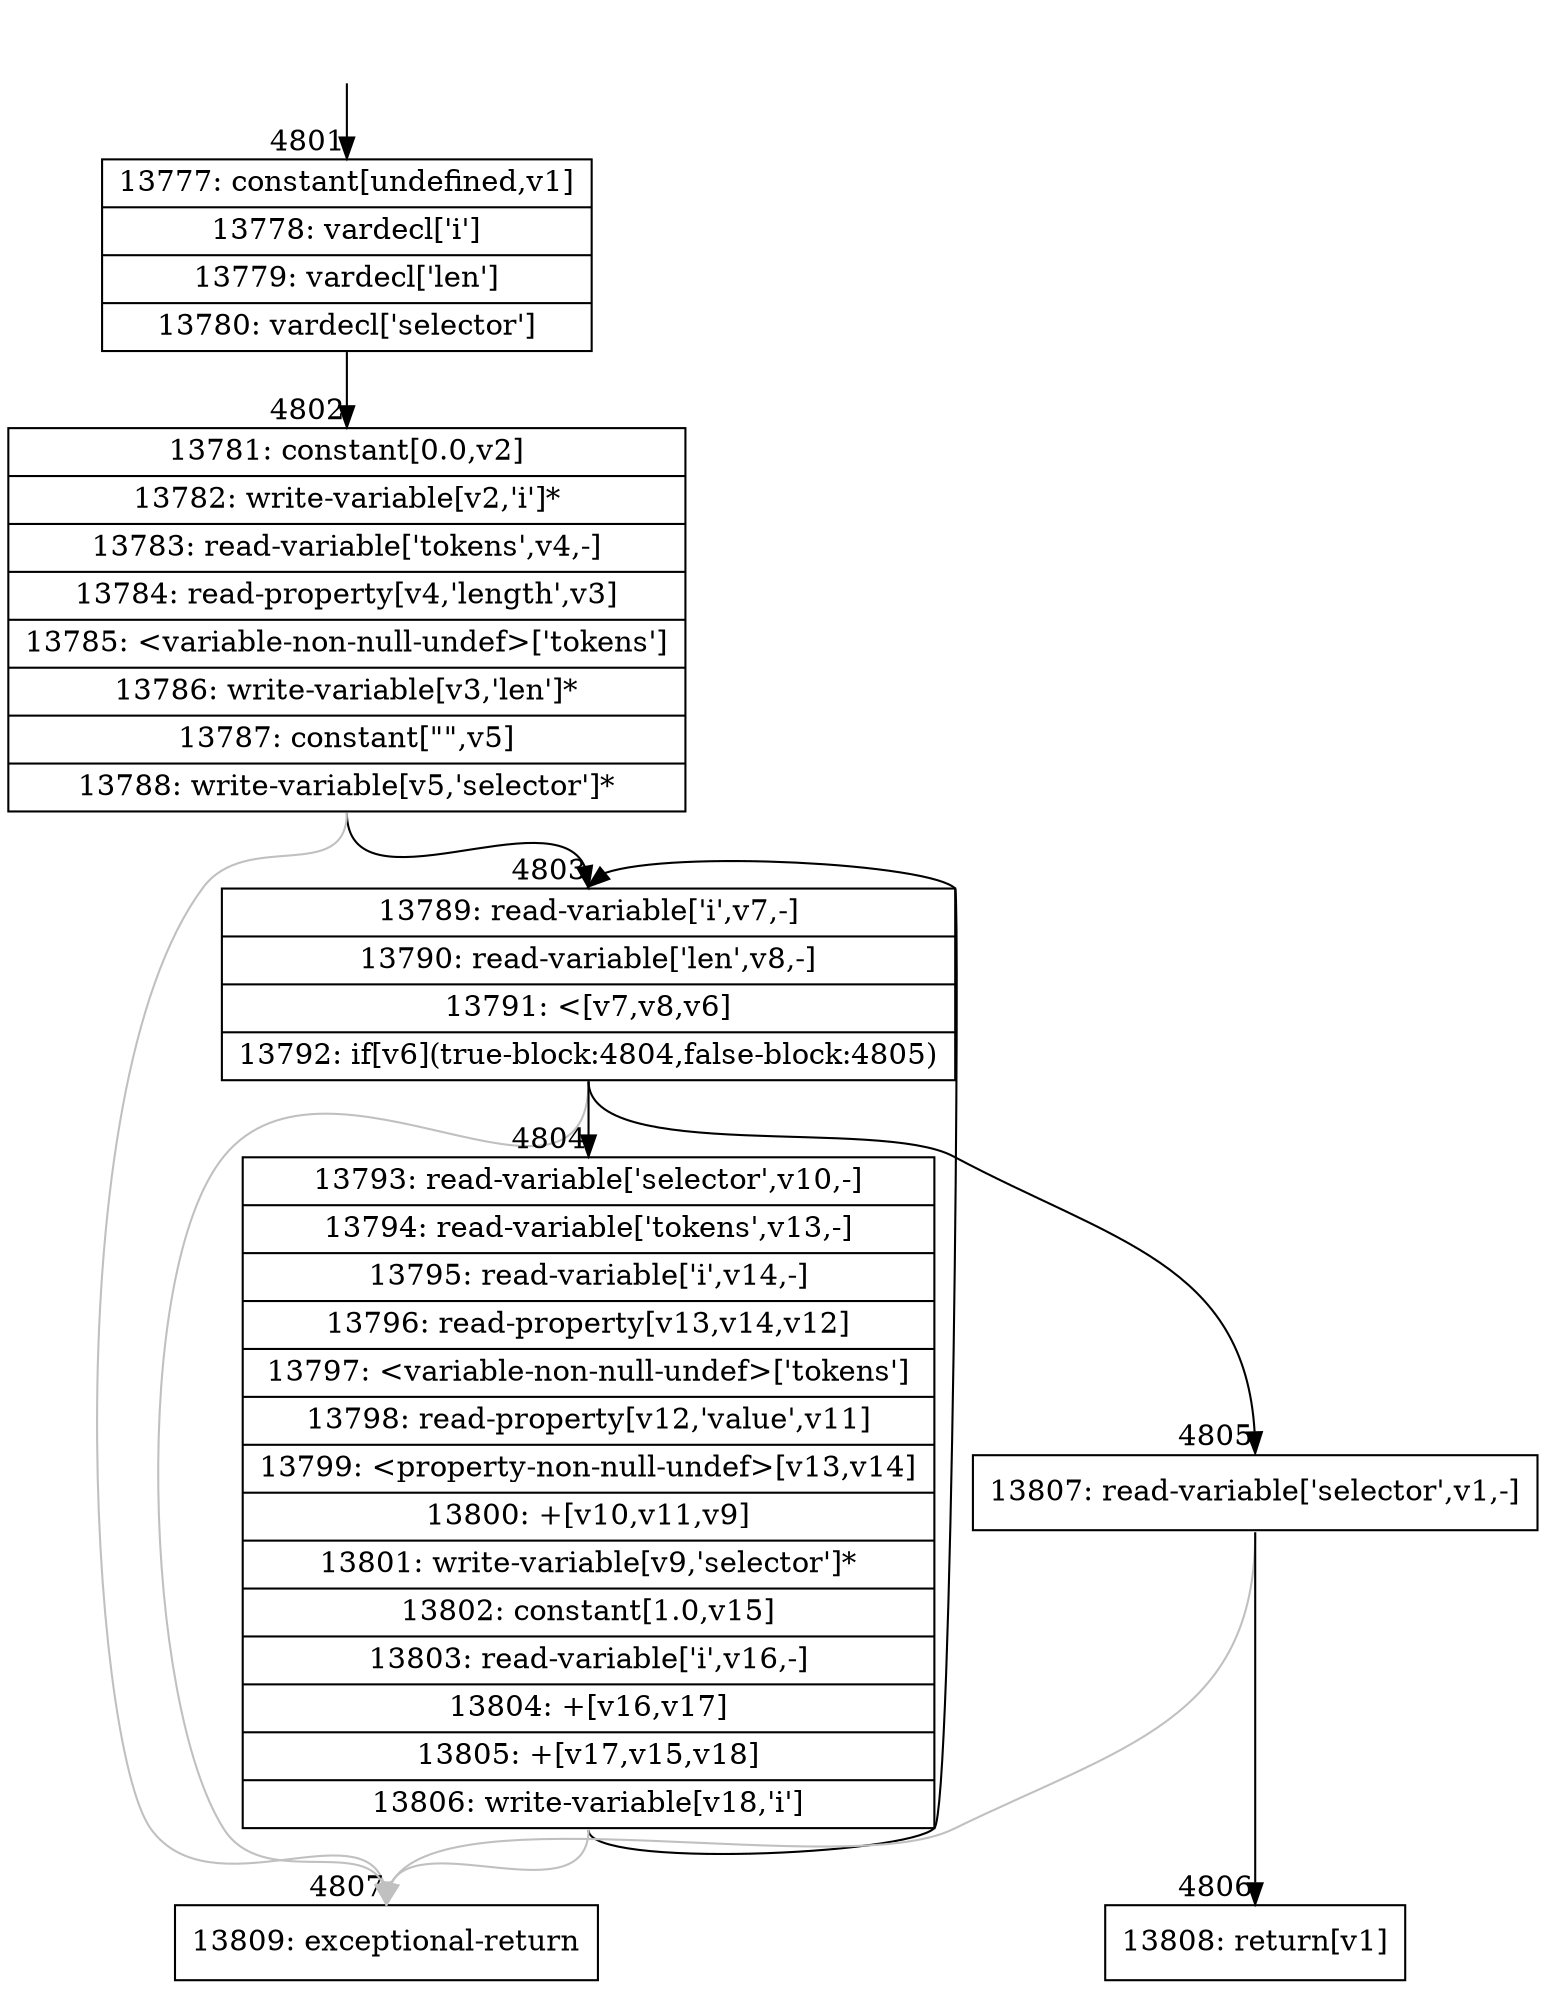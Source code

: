 digraph {
rankdir="TD"
BB_entry319[shape=none,label=""];
BB_entry319 -> BB4801 [tailport=s, headport=n, headlabel="    4801"]
BB4801 [shape=record label="{13777: constant[undefined,v1]|13778: vardecl['i']|13779: vardecl['len']|13780: vardecl['selector']}" ] 
BB4801 -> BB4802 [tailport=s, headport=n, headlabel="      4802"]
BB4802 [shape=record label="{13781: constant[0.0,v2]|13782: write-variable[v2,'i']*|13783: read-variable['tokens',v4,-]|13784: read-property[v4,'length',v3]|13785: \<variable-non-null-undef\>['tokens']|13786: write-variable[v3,'len']*|13787: constant[\"\",v5]|13788: write-variable[v5,'selector']*}" ] 
BB4802 -> BB4803 [tailport=s, headport=n, headlabel="      4803"]
BB4802 -> BB4807 [tailport=s, headport=n, color=gray, headlabel="      4807"]
BB4803 [shape=record label="{13789: read-variable['i',v7,-]|13790: read-variable['len',v8,-]|13791: \<[v7,v8,v6]|13792: if[v6](true-block:4804,false-block:4805)}" ] 
BB4803 -> BB4804 [tailport=s, headport=n, headlabel="      4804"]
BB4803 -> BB4805 [tailport=s, headport=n, headlabel="      4805"]
BB4803 -> BB4807 [tailport=s, headport=n, color=gray]
BB4804 [shape=record label="{13793: read-variable['selector',v10,-]|13794: read-variable['tokens',v13,-]|13795: read-variable['i',v14,-]|13796: read-property[v13,v14,v12]|13797: \<variable-non-null-undef\>['tokens']|13798: read-property[v12,'value',v11]|13799: \<property-non-null-undef\>[v13,v14]|13800: +[v10,v11,v9]|13801: write-variable[v9,'selector']*|13802: constant[1.0,v15]|13803: read-variable['i',v16,-]|13804: +[v16,v17]|13805: +[v17,v15,v18]|13806: write-variable[v18,'i']}" ] 
BB4804 -> BB4803 [tailport=s, headport=n]
BB4804 -> BB4807 [tailport=s, headport=n, color=gray]
BB4805 [shape=record label="{13807: read-variable['selector',v1,-]}" ] 
BB4805 -> BB4806 [tailport=s, headport=n, headlabel="      4806"]
BB4805 -> BB4807 [tailport=s, headport=n, color=gray]
BB4806 [shape=record label="{13808: return[v1]}" ] 
BB4807 [shape=record label="{13809: exceptional-return}" ] 
//#$~ 5088
}

